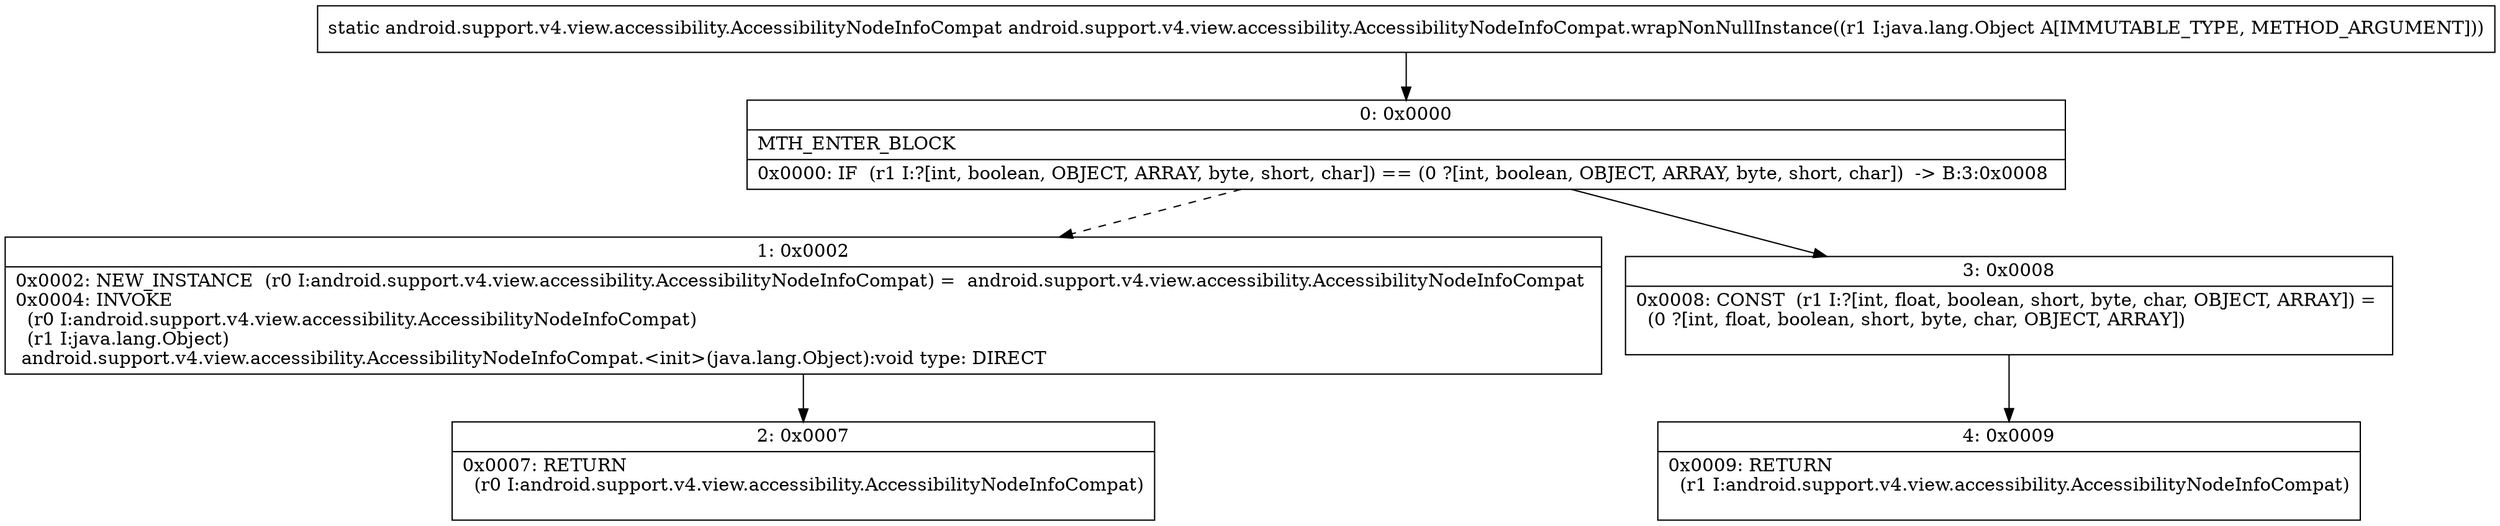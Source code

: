 digraph "CFG forandroid.support.v4.view.accessibility.AccessibilityNodeInfoCompat.wrapNonNullInstance(Ljava\/lang\/Object;)Landroid\/support\/v4\/view\/accessibility\/AccessibilityNodeInfoCompat;" {
Node_0 [shape=record,label="{0\:\ 0x0000|MTH_ENTER_BLOCK\l|0x0000: IF  (r1 I:?[int, boolean, OBJECT, ARRAY, byte, short, char]) == (0 ?[int, boolean, OBJECT, ARRAY, byte, short, char])  \-\> B:3:0x0008 \l}"];
Node_1 [shape=record,label="{1\:\ 0x0002|0x0002: NEW_INSTANCE  (r0 I:android.support.v4.view.accessibility.AccessibilityNodeInfoCompat) =  android.support.v4.view.accessibility.AccessibilityNodeInfoCompat \l0x0004: INVOKE  \l  (r0 I:android.support.v4.view.accessibility.AccessibilityNodeInfoCompat)\l  (r1 I:java.lang.Object)\l android.support.v4.view.accessibility.AccessibilityNodeInfoCompat.\<init\>(java.lang.Object):void type: DIRECT \l}"];
Node_2 [shape=record,label="{2\:\ 0x0007|0x0007: RETURN  \l  (r0 I:android.support.v4.view.accessibility.AccessibilityNodeInfoCompat)\l \l}"];
Node_3 [shape=record,label="{3\:\ 0x0008|0x0008: CONST  (r1 I:?[int, float, boolean, short, byte, char, OBJECT, ARRAY]) = \l  (0 ?[int, float, boolean, short, byte, char, OBJECT, ARRAY])\l \l}"];
Node_4 [shape=record,label="{4\:\ 0x0009|0x0009: RETURN  \l  (r1 I:android.support.v4.view.accessibility.AccessibilityNodeInfoCompat)\l \l}"];
MethodNode[shape=record,label="{static android.support.v4.view.accessibility.AccessibilityNodeInfoCompat android.support.v4.view.accessibility.AccessibilityNodeInfoCompat.wrapNonNullInstance((r1 I:java.lang.Object A[IMMUTABLE_TYPE, METHOD_ARGUMENT])) }"];
MethodNode -> Node_0;
Node_0 -> Node_1[style=dashed];
Node_0 -> Node_3;
Node_1 -> Node_2;
Node_3 -> Node_4;
}

